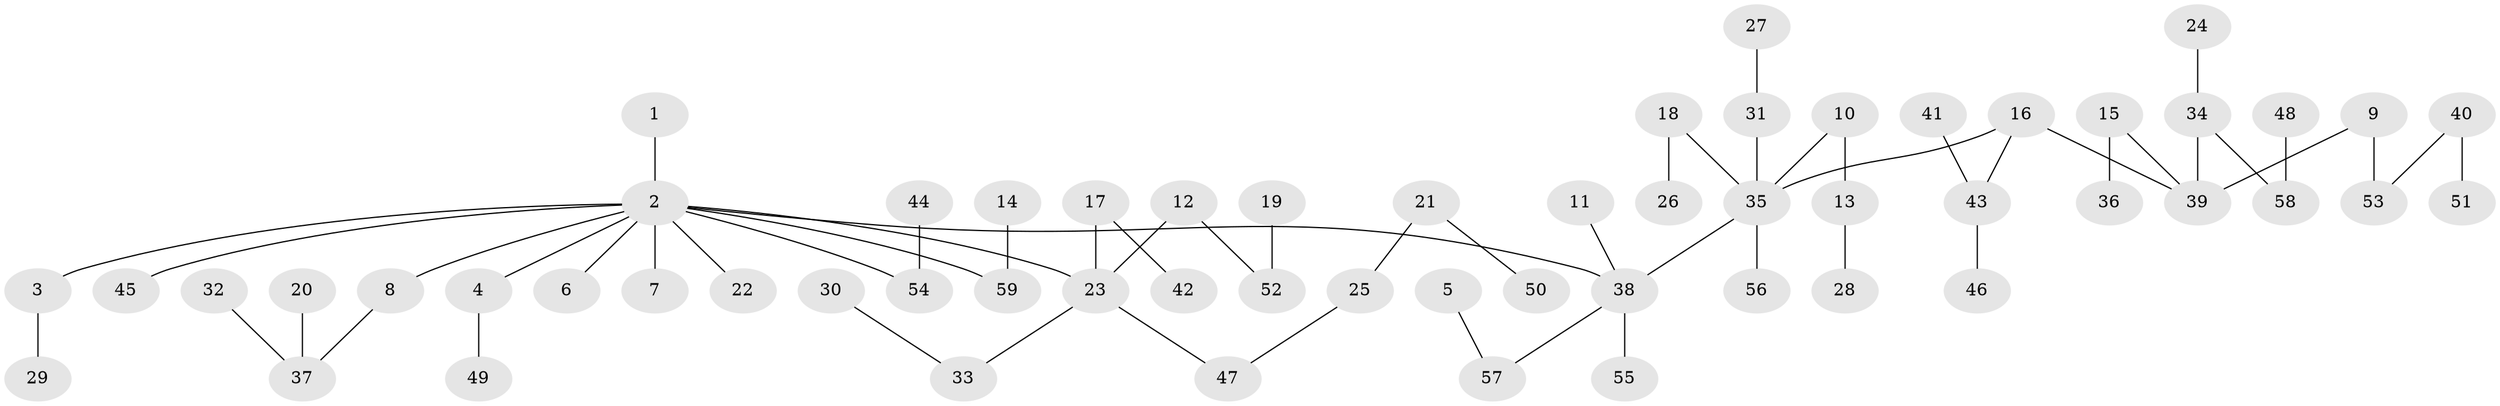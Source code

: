 // original degree distribution, {1: 0.4830508474576271, 10: 0.00847457627118644, 4: 0.07627118644067797, 5: 0.00847457627118644, 7: 0.00847457627118644, 6: 0.01694915254237288, 3: 0.11016949152542373, 2: 0.288135593220339}
// Generated by graph-tools (version 1.1) at 2025/50/03/09/25 03:50:17]
// undirected, 59 vertices, 58 edges
graph export_dot {
graph [start="1"]
  node [color=gray90,style=filled];
  1;
  2;
  3;
  4;
  5;
  6;
  7;
  8;
  9;
  10;
  11;
  12;
  13;
  14;
  15;
  16;
  17;
  18;
  19;
  20;
  21;
  22;
  23;
  24;
  25;
  26;
  27;
  28;
  29;
  30;
  31;
  32;
  33;
  34;
  35;
  36;
  37;
  38;
  39;
  40;
  41;
  42;
  43;
  44;
  45;
  46;
  47;
  48;
  49;
  50;
  51;
  52;
  53;
  54;
  55;
  56;
  57;
  58;
  59;
  1 -- 2 [weight=1.0];
  2 -- 3 [weight=1.0];
  2 -- 4 [weight=1.0];
  2 -- 6 [weight=1.0];
  2 -- 7 [weight=1.0];
  2 -- 8 [weight=1.0];
  2 -- 22 [weight=1.0];
  2 -- 23 [weight=1.0];
  2 -- 38 [weight=1.0];
  2 -- 45 [weight=1.0];
  2 -- 54 [weight=1.0];
  2 -- 59 [weight=1.0];
  3 -- 29 [weight=1.0];
  4 -- 49 [weight=1.0];
  5 -- 57 [weight=1.0];
  8 -- 37 [weight=1.0];
  9 -- 39 [weight=1.0];
  9 -- 53 [weight=1.0];
  10 -- 13 [weight=1.0];
  10 -- 35 [weight=1.0];
  11 -- 38 [weight=1.0];
  12 -- 23 [weight=1.0];
  12 -- 52 [weight=1.0];
  13 -- 28 [weight=1.0];
  14 -- 59 [weight=1.0];
  15 -- 36 [weight=1.0];
  15 -- 39 [weight=1.0];
  16 -- 35 [weight=1.0];
  16 -- 39 [weight=1.0];
  16 -- 43 [weight=1.0];
  17 -- 23 [weight=1.0];
  17 -- 42 [weight=1.0];
  18 -- 26 [weight=1.0];
  18 -- 35 [weight=1.0];
  19 -- 52 [weight=1.0];
  20 -- 37 [weight=1.0];
  21 -- 25 [weight=1.0];
  21 -- 50 [weight=1.0];
  23 -- 33 [weight=1.0];
  23 -- 47 [weight=1.0];
  24 -- 34 [weight=1.0];
  25 -- 47 [weight=1.0];
  27 -- 31 [weight=1.0];
  30 -- 33 [weight=1.0];
  31 -- 35 [weight=1.0];
  32 -- 37 [weight=1.0];
  34 -- 39 [weight=1.0];
  34 -- 58 [weight=1.0];
  35 -- 38 [weight=1.0];
  35 -- 56 [weight=1.0];
  38 -- 55 [weight=1.0];
  38 -- 57 [weight=1.0];
  40 -- 51 [weight=1.0];
  40 -- 53 [weight=1.0];
  41 -- 43 [weight=1.0];
  43 -- 46 [weight=1.0];
  44 -- 54 [weight=1.0];
  48 -- 58 [weight=1.0];
}

